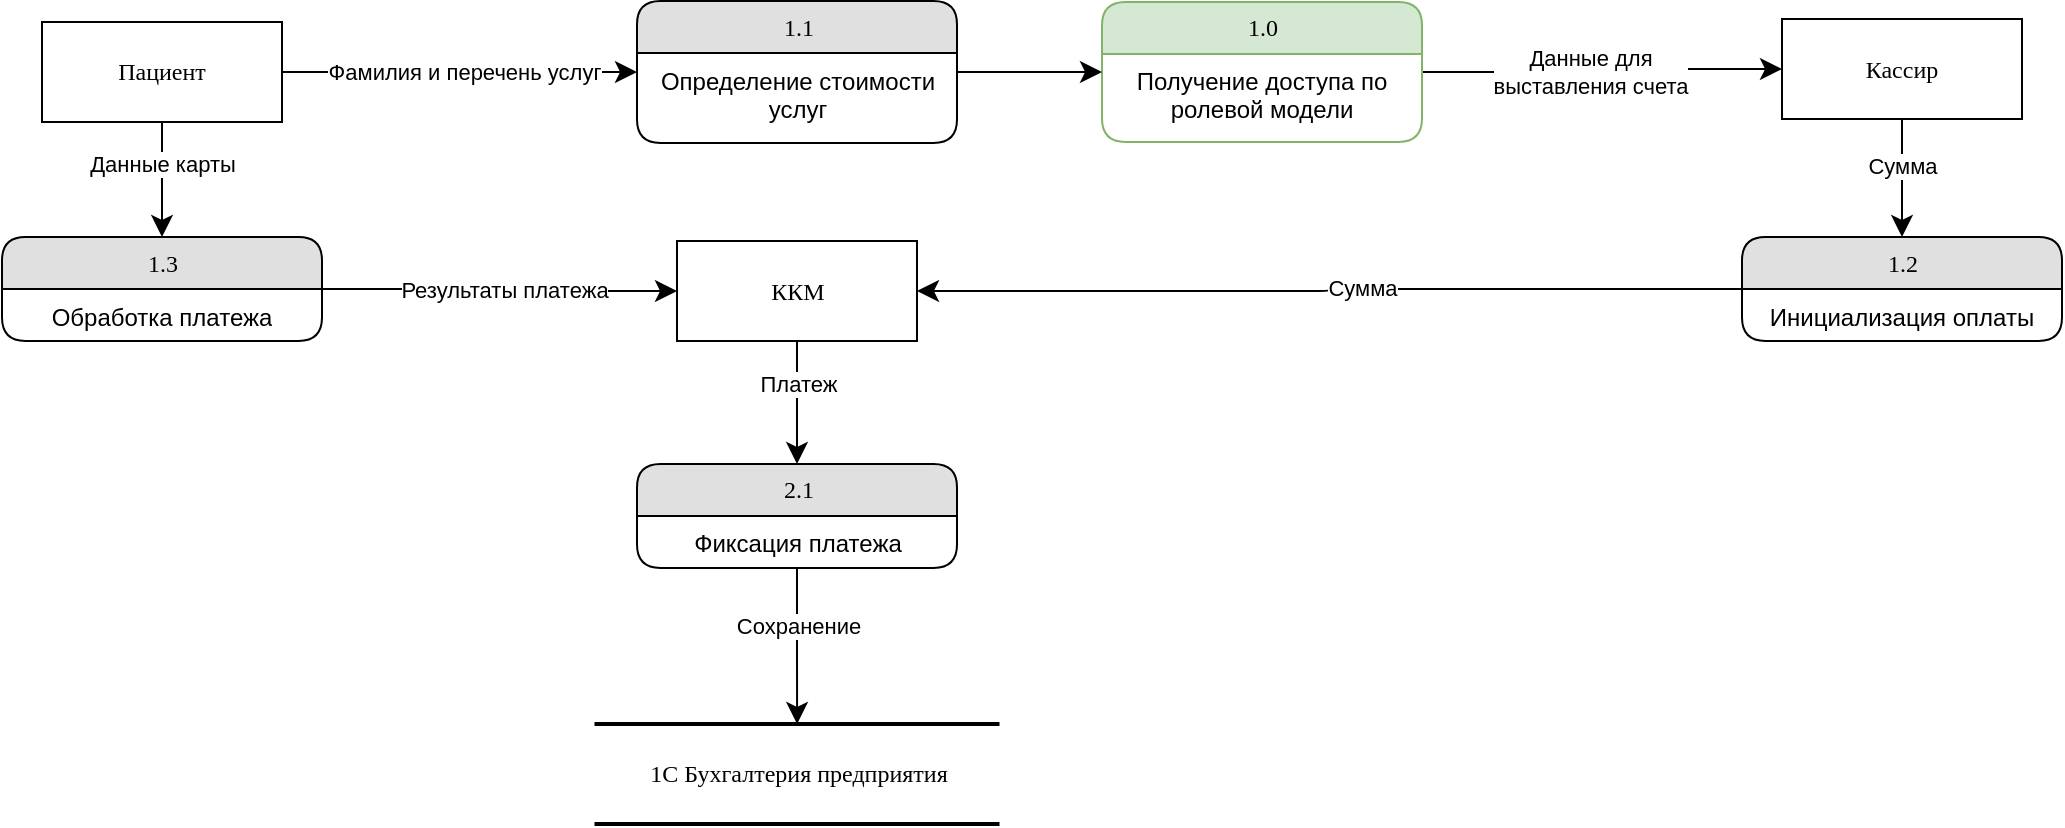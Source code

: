 <mxfile version="28.2.5">
  <diagram name="Page-1" id="52a04d89-c75d-2922-d76d-85b35f80e030">
    <mxGraphModel dx="1358" dy="748" grid="1" gridSize="10" guides="1" tooltips="1" connect="1" arrows="1" fold="1" page="1" pageScale="1" pageWidth="1100" pageHeight="850" background="none" math="0" shadow="0">
      <root>
        <mxCell id="0" />
        <mxCell id="1" parent="0" />
        <mxCell id="21ea969265ad0168-30" value="1C Бухгалтерия предприятия" style="html=1;rounded=0;shadow=0;comic=0;labelBackgroundColor=none;strokeWidth=2;fontFamily=Verdana;fontSize=12;align=center;shape=mxgraph.ios7ui.horLines;" parent="1" vertex="1">
          <mxGeometry x="336.25" y="430" width="202.5" height="50" as="geometry" />
        </mxCell>
        <mxCell id="17472293e6e8944d-29" value="Кассир" style="whiteSpace=wrap;html=1;rounded=0;shadow=0;comic=0;labelBackgroundColor=none;strokeWidth=1;fontFamily=Verdana;fontSize=12;align=center;" parent="1" vertex="1">
          <mxGeometry x="930" y="77.5" width="120" height="50" as="geometry" />
        </mxCell>
        <mxCell id="1fdf3b25b50cf41e-27" style="edgeStyle=none;html=1;labelBackgroundColor=none;startFill=0;startSize=8;endFill=1;endSize=8;fontFamily=Verdana;fontSize=12;" parent="1" source="17472293e6e8944d-30" target="1fdf3b25b50cf41e-1" edge="1">
          <mxGeometry relative="1" as="geometry" />
        </mxCell>
        <mxCell id="wmSecnhCIObgYq9AWwNq-1" value="Фамилия и перечень услуг" style="edgeLabel;html=1;align=center;verticalAlign=middle;resizable=0;points=[];" parent="1fdf3b25b50cf41e-27" vertex="1" connectable="0">
          <mxGeometry x="0.216" y="2" relative="1" as="geometry">
            <mxPoint x="-17" y="2" as="offset" />
          </mxGeometry>
        </mxCell>
        <mxCell id="17472293e6e8944d-30" value="Пациент" style="whiteSpace=wrap;html=1;rounded=0;shadow=0;comic=0;labelBackgroundColor=none;strokeWidth=1;fontFamily=Verdana;fontSize=12;align=center;" parent="1" vertex="1">
          <mxGeometry x="60" y="79" width="120" height="50" as="geometry" />
        </mxCell>
        <mxCell id="1fdf3b25b50cf41e-28" style="edgeStyle=orthogonalEdgeStyle;html=1;labelBackgroundColor=none;startFill=0;startSize=8;endFill=1;endSize=8;fontFamily=Verdana;fontSize=12;entryX=0;entryY=0.5;entryDx=0;entryDy=0;" parent="1" source="nZZjPFgnntrNWWYG15St-1" target="17472293e6e8944d-29" edge="1">
          <mxGeometry relative="1" as="geometry">
            <mxPoint x="760" y="103" as="sourcePoint" />
          </mxGeometry>
        </mxCell>
        <mxCell id="wmSecnhCIObgYq9AWwNq-8" value="Данные для &lt;br&gt;выставления счета" style="edgeLabel;html=1;align=center;verticalAlign=middle;resizable=0;points=[];" parent="1fdf3b25b50cf41e-28" vertex="1" connectable="0">
          <mxGeometry x="-0.142" y="1" relative="1" as="geometry">
            <mxPoint x="6" y="1" as="offset" />
          </mxGeometry>
        </mxCell>
        <mxCell id="1fdf3b25b50cf41e-1" value="1.1" style="swimlane;html=1;fontStyle=0;childLayout=stackLayout;horizontal=1;startSize=26;fillColor=#e0e0e0;horizontalStack=0;resizeParent=1;resizeLast=0;collapsible=1;marginBottom=0;swimlaneFillColor=#ffffff;align=center;rounded=1;shadow=0;comic=0;labelBackgroundColor=none;strokeWidth=1;fontFamily=Verdana;fontSize=12" parent="1" vertex="1">
          <mxGeometry x="357.5" y="68.5" width="160" height="71" as="geometry">
            <mxRectangle x="430" y="54" width="60" height="30" as="alternateBounds" />
          </mxGeometry>
        </mxCell>
        <mxCell id="1fdf3b25b50cf41e-2" value="Определение стоимости услуг" style="text;html=1;strokeColor=none;fillColor=none;spacingLeft=4;spacingRight=4;whiteSpace=wrap;overflow=hidden;rotatable=0;points=[[0,0.5],[1,0.5]];portConstraint=eastwest;align=center;" parent="1fdf3b25b50cf41e-1" vertex="1">
          <mxGeometry y="26" width="160" height="44" as="geometry" />
        </mxCell>
        <mxCell id="wmSecnhCIObgYq9AWwNq-4" value="1.2" style="swimlane;html=1;fontStyle=0;childLayout=stackLayout;horizontal=1;startSize=26;fillColor=#e0e0e0;horizontalStack=0;resizeParent=1;resizeLast=0;collapsible=1;marginBottom=0;swimlaneFillColor=#ffffff;align=center;rounded=1;shadow=0;comic=0;labelBackgroundColor=none;strokeWidth=1;fontFamily=Verdana;fontSize=12" parent="1" vertex="1">
          <mxGeometry x="910" y="186.5" width="160" height="52" as="geometry" />
        </mxCell>
        <mxCell id="wmSecnhCIObgYq9AWwNq-5" value="Инициализация оплаты" style="text;html=1;strokeColor=none;fillColor=none;spacingLeft=4;spacingRight=4;whiteSpace=wrap;overflow=hidden;rotatable=0;points=[[0,0.5],[1,0.5]];portConstraint=eastwest;align=center;" parent="wmSecnhCIObgYq9AWwNq-4" vertex="1">
          <mxGeometry y="26" width="160" height="26" as="geometry" />
        </mxCell>
        <mxCell id="OZ1mrOEwCeZuRY0RDKlx-2" style="html=1;labelBackgroundColor=none;startFill=0;startSize=8;endFill=1;endSize=8;fontFamily=Verdana;fontSize=12;entryX=1;entryY=0.5;entryDx=0;entryDy=0;edgeStyle=orthogonalEdgeStyle;" parent="1" source="wmSecnhCIObgYq9AWwNq-4" target="0SO6deTd4fU1-oe6Pp0r-1" edge="1">
          <mxGeometry relative="1" as="geometry">
            <mxPoint x="585" y="199" as="sourcePoint" />
            <mxPoint x="280" y="330" as="targetPoint" />
          </mxGeometry>
        </mxCell>
        <mxCell id="OZ1mrOEwCeZuRY0RDKlx-3" value="Сумма" style="edgeLabel;html=1;align=center;verticalAlign=middle;resizable=0;points=[];" parent="OZ1mrOEwCeZuRY0RDKlx-2" vertex="1" connectable="0">
          <mxGeometry x="-0.051" y="-3" relative="1" as="geometry">
            <mxPoint x="6" y="2" as="offset" />
          </mxGeometry>
        </mxCell>
        <mxCell id="OZ1mrOEwCeZuRY0RDKlx-4" style="html=1;labelBackgroundColor=none;startFill=0;startSize=8;endFill=1;endSize=8;fontFamily=Verdana;fontSize=12;exitX=0.5;exitY=1;exitDx=0;exitDy=0;edgeStyle=orthogonalEdgeStyle;entryX=0.5;entryY=0;entryDx=0;entryDy=0;" parent="1" source="17472293e6e8944d-29" target="wmSecnhCIObgYq9AWwNq-4" edge="1">
          <mxGeometry relative="1" as="geometry">
            <mxPoint x="1090" y="220" as="sourcePoint" />
            <mxPoint x="1050" y="240" as="targetPoint" />
          </mxGeometry>
        </mxCell>
        <mxCell id="OZ1mrOEwCeZuRY0RDKlx-5" value="Сумма" style="edgeLabel;html=1;align=center;verticalAlign=middle;resizable=0;points=[];" parent="OZ1mrOEwCeZuRY0RDKlx-4" vertex="1" connectable="0">
          <mxGeometry x="-0.051" y="-3" relative="1" as="geometry">
            <mxPoint x="3" y="-5" as="offset" />
          </mxGeometry>
        </mxCell>
        <mxCell id="0SO6deTd4fU1-oe6Pp0r-1" value="ККМ" style="whiteSpace=wrap;html=1;rounded=0;shadow=0;comic=0;labelBackgroundColor=none;strokeWidth=1;fontFamily=Verdana;fontSize=12;align=center;" parent="1" vertex="1">
          <mxGeometry x="377.5" y="188.5" width="120" height="50" as="geometry" />
        </mxCell>
        <mxCell id="0SO6deTd4fU1-oe6Pp0r-2" style="edgeStyle=orthogonalEdgeStyle;html=1;labelBackgroundColor=none;startFill=0;startSize=8;endFill=1;endSize=8;fontFamily=Verdana;fontSize=12;exitX=0.5;exitY=1;exitDx=0;exitDy=0;entryX=0.5;entryY=0;entryDx=0;entryDy=0;" parent="1" source="17472293e6e8944d-30" target="0SO6deTd4fU1-oe6Pp0r-4" edge="1">
          <mxGeometry relative="1" as="geometry">
            <mxPoint x="70" y="101" as="sourcePoint" />
            <mxPoint x="20" y="210" as="targetPoint" />
          </mxGeometry>
        </mxCell>
        <mxCell id="0SO6deTd4fU1-oe6Pp0r-3" value="Данные карты" style="edgeLabel;html=1;align=center;verticalAlign=middle;resizable=0;points=[];" parent="0SO6deTd4fU1-oe6Pp0r-2" vertex="1" connectable="0">
          <mxGeometry x="0.216" y="2" relative="1" as="geometry">
            <mxPoint x="-2" y="-14" as="offset" />
          </mxGeometry>
        </mxCell>
        <mxCell id="0SO6deTd4fU1-oe6Pp0r-4" value="1.3" style="swimlane;html=1;fontStyle=0;childLayout=stackLayout;horizontal=1;startSize=26;fillColor=#e0e0e0;horizontalStack=0;resizeParent=1;resizeLast=0;collapsible=1;marginBottom=0;swimlaneFillColor=#ffffff;align=center;rounded=1;shadow=0;comic=0;labelBackgroundColor=none;strokeWidth=1;fontFamily=Verdana;fontSize=12" parent="1" vertex="1">
          <mxGeometry x="40" y="186.5" width="160" height="52" as="geometry" />
        </mxCell>
        <mxCell id="0SO6deTd4fU1-oe6Pp0r-5" value="Обработка платежа" style="text;html=1;strokeColor=none;fillColor=none;spacingLeft=4;spacingRight=4;whiteSpace=wrap;overflow=hidden;rotatable=0;points=[[0,0.5],[1,0.5]];portConstraint=eastwest;align=center;" parent="0SO6deTd4fU1-oe6Pp0r-4" vertex="1">
          <mxGeometry y="26" width="160" height="26" as="geometry" />
        </mxCell>
        <mxCell id="0SO6deTd4fU1-oe6Pp0r-6" style="html=1;labelBackgroundColor=none;startFill=0;startSize=8;endFill=1;endSize=8;fontFamily=Verdana;fontSize=12;entryX=0;entryY=0.5;entryDx=0;entryDy=0;edgeStyle=orthogonalEdgeStyle;" parent="1" source="0SO6deTd4fU1-oe6Pp0r-4" target="0SO6deTd4fU1-oe6Pp0r-1" edge="1">
          <mxGeometry relative="1" as="geometry">
            <mxPoint x="602" y="211" as="sourcePoint" />
            <mxPoint x="520" y="210" as="targetPoint" />
          </mxGeometry>
        </mxCell>
        <mxCell id="0SO6deTd4fU1-oe6Pp0r-7" value="Результаты платежа" style="edgeLabel;html=1;align=center;verticalAlign=middle;resizable=0;points=[];" parent="0SO6deTd4fU1-oe6Pp0r-6" vertex="1" connectable="0">
          <mxGeometry x="-0.051" y="-3" relative="1" as="geometry">
            <mxPoint x="6" y="-3" as="offset" />
          </mxGeometry>
        </mxCell>
        <mxCell id="0SO6deTd4fU1-oe6Pp0r-8" style="html=1;labelBackgroundColor=none;startFill=0;startSize=8;endFill=1;endSize=8;fontFamily=Verdana;fontSize=12;edgeStyle=orthogonalEdgeStyle;exitX=0.5;exitY=1;exitDx=0;exitDy=0;entryX=0.5;entryY=0;entryDx=0;entryDy=0;" parent="1" source="0SO6deTd4fU1-oe6Pp0r-1" target="0SO6deTd4fU1-oe6Pp0r-10" edge="1">
          <mxGeometry relative="1" as="geometry">
            <mxPoint x="622" y="290" as="sourcePoint" />
            <mxPoint x="438" y="300" as="targetPoint" />
          </mxGeometry>
        </mxCell>
        <mxCell id="0SO6deTd4fU1-oe6Pp0r-9" value="Платеж" style="edgeLabel;html=1;align=center;verticalAlign=middle;resizable=0;points=[];" parent="0SO6deTd4fU1-oe6Pp0r-8" vertex="1" connectable="0">
          <mxGeometry x="-0.051" y="-3" relative="1" as="geometry">
            <mxPoint x="3" y="-8" as="offset" />
          </mxGeometry>
        </mxCell>
        <mxCell id="0SO6deTd4fU1-oe6Pp0r-10" value="2.1" style="swimlane;html=1;fontStyle=0;childLayout=stackLayout;horizontal=1;startSize=26;fillColor=#e0e0e0;horizontalStack=0;resizeParent=1;resizeLast=0;collapsible=1;marginBottom=0;swimlaneFillColor=#ffffff;align=center;rounded=1;shadow=0;comic=0;labelBackgroundColor=none;strokeWidth=1;fontFamily=Verdana;fontSize=12" parent="1" vertex="1">
          <mxGeometry x="357.5" y="300" width="160" height="52" as="geometry" />
        </mxCell>
        <mxCell id="0SO6deTd4fU1-oe6Pp0r-11" value="Фиксация платежа" style="text;html=1;strokeColor=none;fillColor=none;spacingLeft=4;spacingRight=4;whiteSpace=wrap;overflow=hidden;rotatable=0;points=[[0,0.5],[1,0.5]];portConstraint=eastwest;align=center;" parent="0SO6deTd4fU1-oe6Pp0r-10" vertex="1">
          <mxGeometry y="26" width="160" height="26" as="geometry" />
        </mxCell>
        <mxCell id="0SO6deTd4fU1-oe6Pp0r-12" style="html=1;labelBackgroundColor=none;startFill=0;startSize=8;endFill=1;endSize=8;fontFamily=Verdana;fontSize=12;edgeStyle=orthogonalEdgeStyle;" parent="1" source="0SO6deTd4fU1-oe6Pp0r-10" target="21ea969265ad0168-30" edge="1">
          <mxGeometry relative="1" as="geometry">
            <mxPoint x="390" y="391" as="sourcePoint" />
            <mxPoint x="430" y="331" as="targetPoint" />
          </mxGeometry>
        </mxCell>
        <mxCell id="0SO6deTd4fU1-oe6Pp0r-13" value="Сохранение" style="edgeLabel;html=1;align=center;verticalAlign=middle;resizable=0;points=[];" parent="0SO6deTd4fU1-oe6Pp0r-12" vertex="1" connectable="0">
          <mxGeometry x="-0.051" y="-3" relative="1" as="geometry">
            <mxPoint x="3" y="-8" as="offset" />
          </mxGeometry>
        </mxCell>
        <mxCell id="nZZjPFgnntrNWWYG15St-1" value="1.0" style="swimlane;html=1;fontStyle=0;childLayout=stackLayout;horizontal=1;startSize=26;fillColor=#d5e8d4;horizontalStack=0;resizeParent=1;resizeLast=0;collapsible=1;marginBottom=0;swimlaneFillColor=#ffffff;align=center;rounded=1;shadow=0;comic=0;labelBackgroundColor=none;strokeWidth=1;fontFamily=Verdana;fontSize=12;strokeColor=#82b366;" vertex="1" parent="1">
          <mxGeometry x="590" y="69" width="160" height="70" as="geometry" />
        </mxCell>
        <mxCell id="nZZjPFgnntrNWWYG15St-2" value="Получение доступа по ролевой модели" style="text;html=1;strokeColor=none;fillColor=none;spacingLeft=4;spacingRight=4;whiteSpace=wrap;overflow=hidden;rotatable=0;points=[[0,0.5],[1,0.5]];portConstraint=eastwest;align=center;" vertex="1" parent="nZZjPFgnntrNWWYG15St-1">
          <mxGeometry y="26" width="160" height="44" as="geometry" />
        </mxCell>
        <mxCell id="nZZjPFgnntrNWWYG15St-3" style="edgeStyle=orthogonalEdgeStyle;html=1;labelBackgroundColor=none;startFill=0;startSize=8;endFill=1;endSize=8;fontFamily=Verdana;fontSize=12;" edge="1" parent="1" source="1fdf3b25b50cf41e-1" target="nZZjPFgnntrNWWYG15St-1">
          <mxGeometry relative="1" as="geometry">
            <mxPoint x="590" y="161" as="sourcePoint" />
            <mxPoint x="830" y="160" as="targetPoint" />
          </mxGeometry>
        </mxCell>
      </root>
    </mxGraphModel>
  </diagram>
</mxfile>
